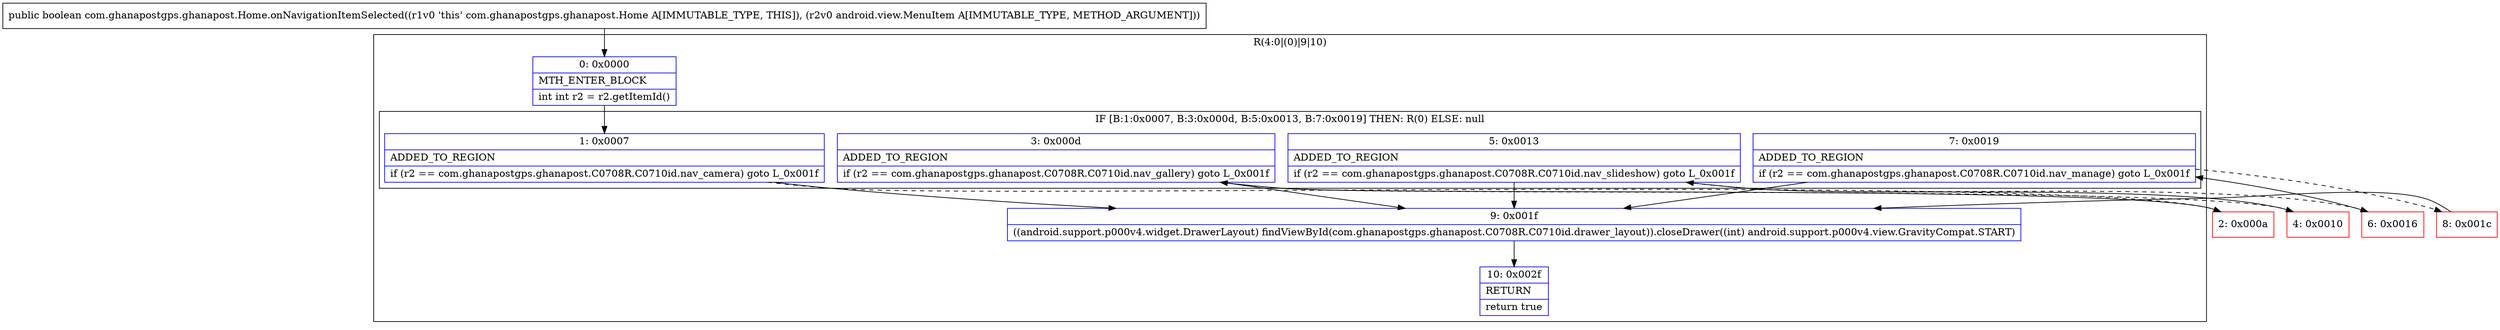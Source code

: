 digraph "CFG forcom.ghanapostgps.ghanapost.Home.onNavigationItemSelected(Landroid\/view\/MenuItem;)Z" {
subgraph cluster_Region_1432663159 {
label = "R(4:0|(0)|9|10)";
node [shape=record,color=blue];
Node_0 [shape=record,label="{0\:\ 0x0000|MTH_ENTER_BLOCK\l|int int r2 = r2.getItemId()\l}"];
subgraph cluster_IfRegion_925591540 {
label = "IF [B:1:0x0007, B:3:0x000d, B:5:0x0013, B:7:0x0019] THEN: R(0) ELSE: null";
node [shape=record,color=blue];
Node_1 [shape=record,label="{1\:\ 0x0007|ADDED_TO_REGION\l|if (r2 == com.ghanapostgps.ghanapost.C0708R.C0710id.nav_camera) goto L_0x001f\l}"];
Node_3 [shape=record,label="{3\:\ 0x000d|ADDED_TO_REGION\l|if (r2 == com.ghanapostgps.ghanapost.C0708R.C0710id.nav_gallery) goto L_0x001f\l}"];
Node_5 [shape=record,label="{5\:\ 0x0013|ADDED_TO_REGION\l|if (r2 == com.ghanapostgps.ghanapost.C0708R.C0710id.nav_slideshow) goto L_0x001f\l}"];
Node_7 [shape=record,label="{7\:\ 0x0019|ADDED_TO_REGION\l|if (r2 == com.ghanapostgps.ghanapost.C0708R.C0710id.nav_manage) goto L_0x001f\l}"];
subgraph cluster_Region_101939259 {
label = "R(0)";
node [shape=record,color=blue];
}
}
Node_9 [shape=record,label="{9\:\ 0x001f|((android.support.p000v4.widget.DrawerLayout) findViewById(com.ghanapostgps.ghanapost.C0708R.C0710id.drawer_layout)).closeDrawer((int) android.support.p000v4.view.GravityCompat.START)\l}"];
Node_10 [shape=record,label="{10\:\ 0x002f|RETURN\l|return true\l}"];
}
Node_2 [shape=record,color=red,label="{2\:\ 0x000a}"];
Node_4 [shape=record,color=red,label="{4\:\ 0x0010}"];
Node_6 [shape=record,color=red,label="{6\:\ 0x0016}"];
Node_8 [shape=record,color=red,label="{8\:\ 0x001c}"];
MethodNode[shape=record,label="{public boolean com.ghanapostgps.ghanapost.Home.onNavigationItemSelected((r1v0 'this' com.ghanapostgps.ghanapost.Home A[IMMUTABLE_TYPE, THIS]), (r2v0 android.view.MenuItem A[IMMUTABLE_TYPE, METHOD_ARGUMENT])) }"];
MethodNode -> Node_0;
Node_0 -> Node_1;
Node_1 -> Node_2[style=dashed];
Node_1 -> Node_9;
Node_3 -> Node_4[style=dashed];
Node_3 -> Node_9;
Node_5 -> Node_6[style=dashed];
Node_5 -> Node_9;
Node_7 -> Node_8[style=dashed];
Node_7 -> Node_9;
Node_9 -> Node_10;
Node_2 -> Node_3;
Node_4 -> Node_5;
Node_6 -> Node_7;
Node_8 -> Node_9;
}

